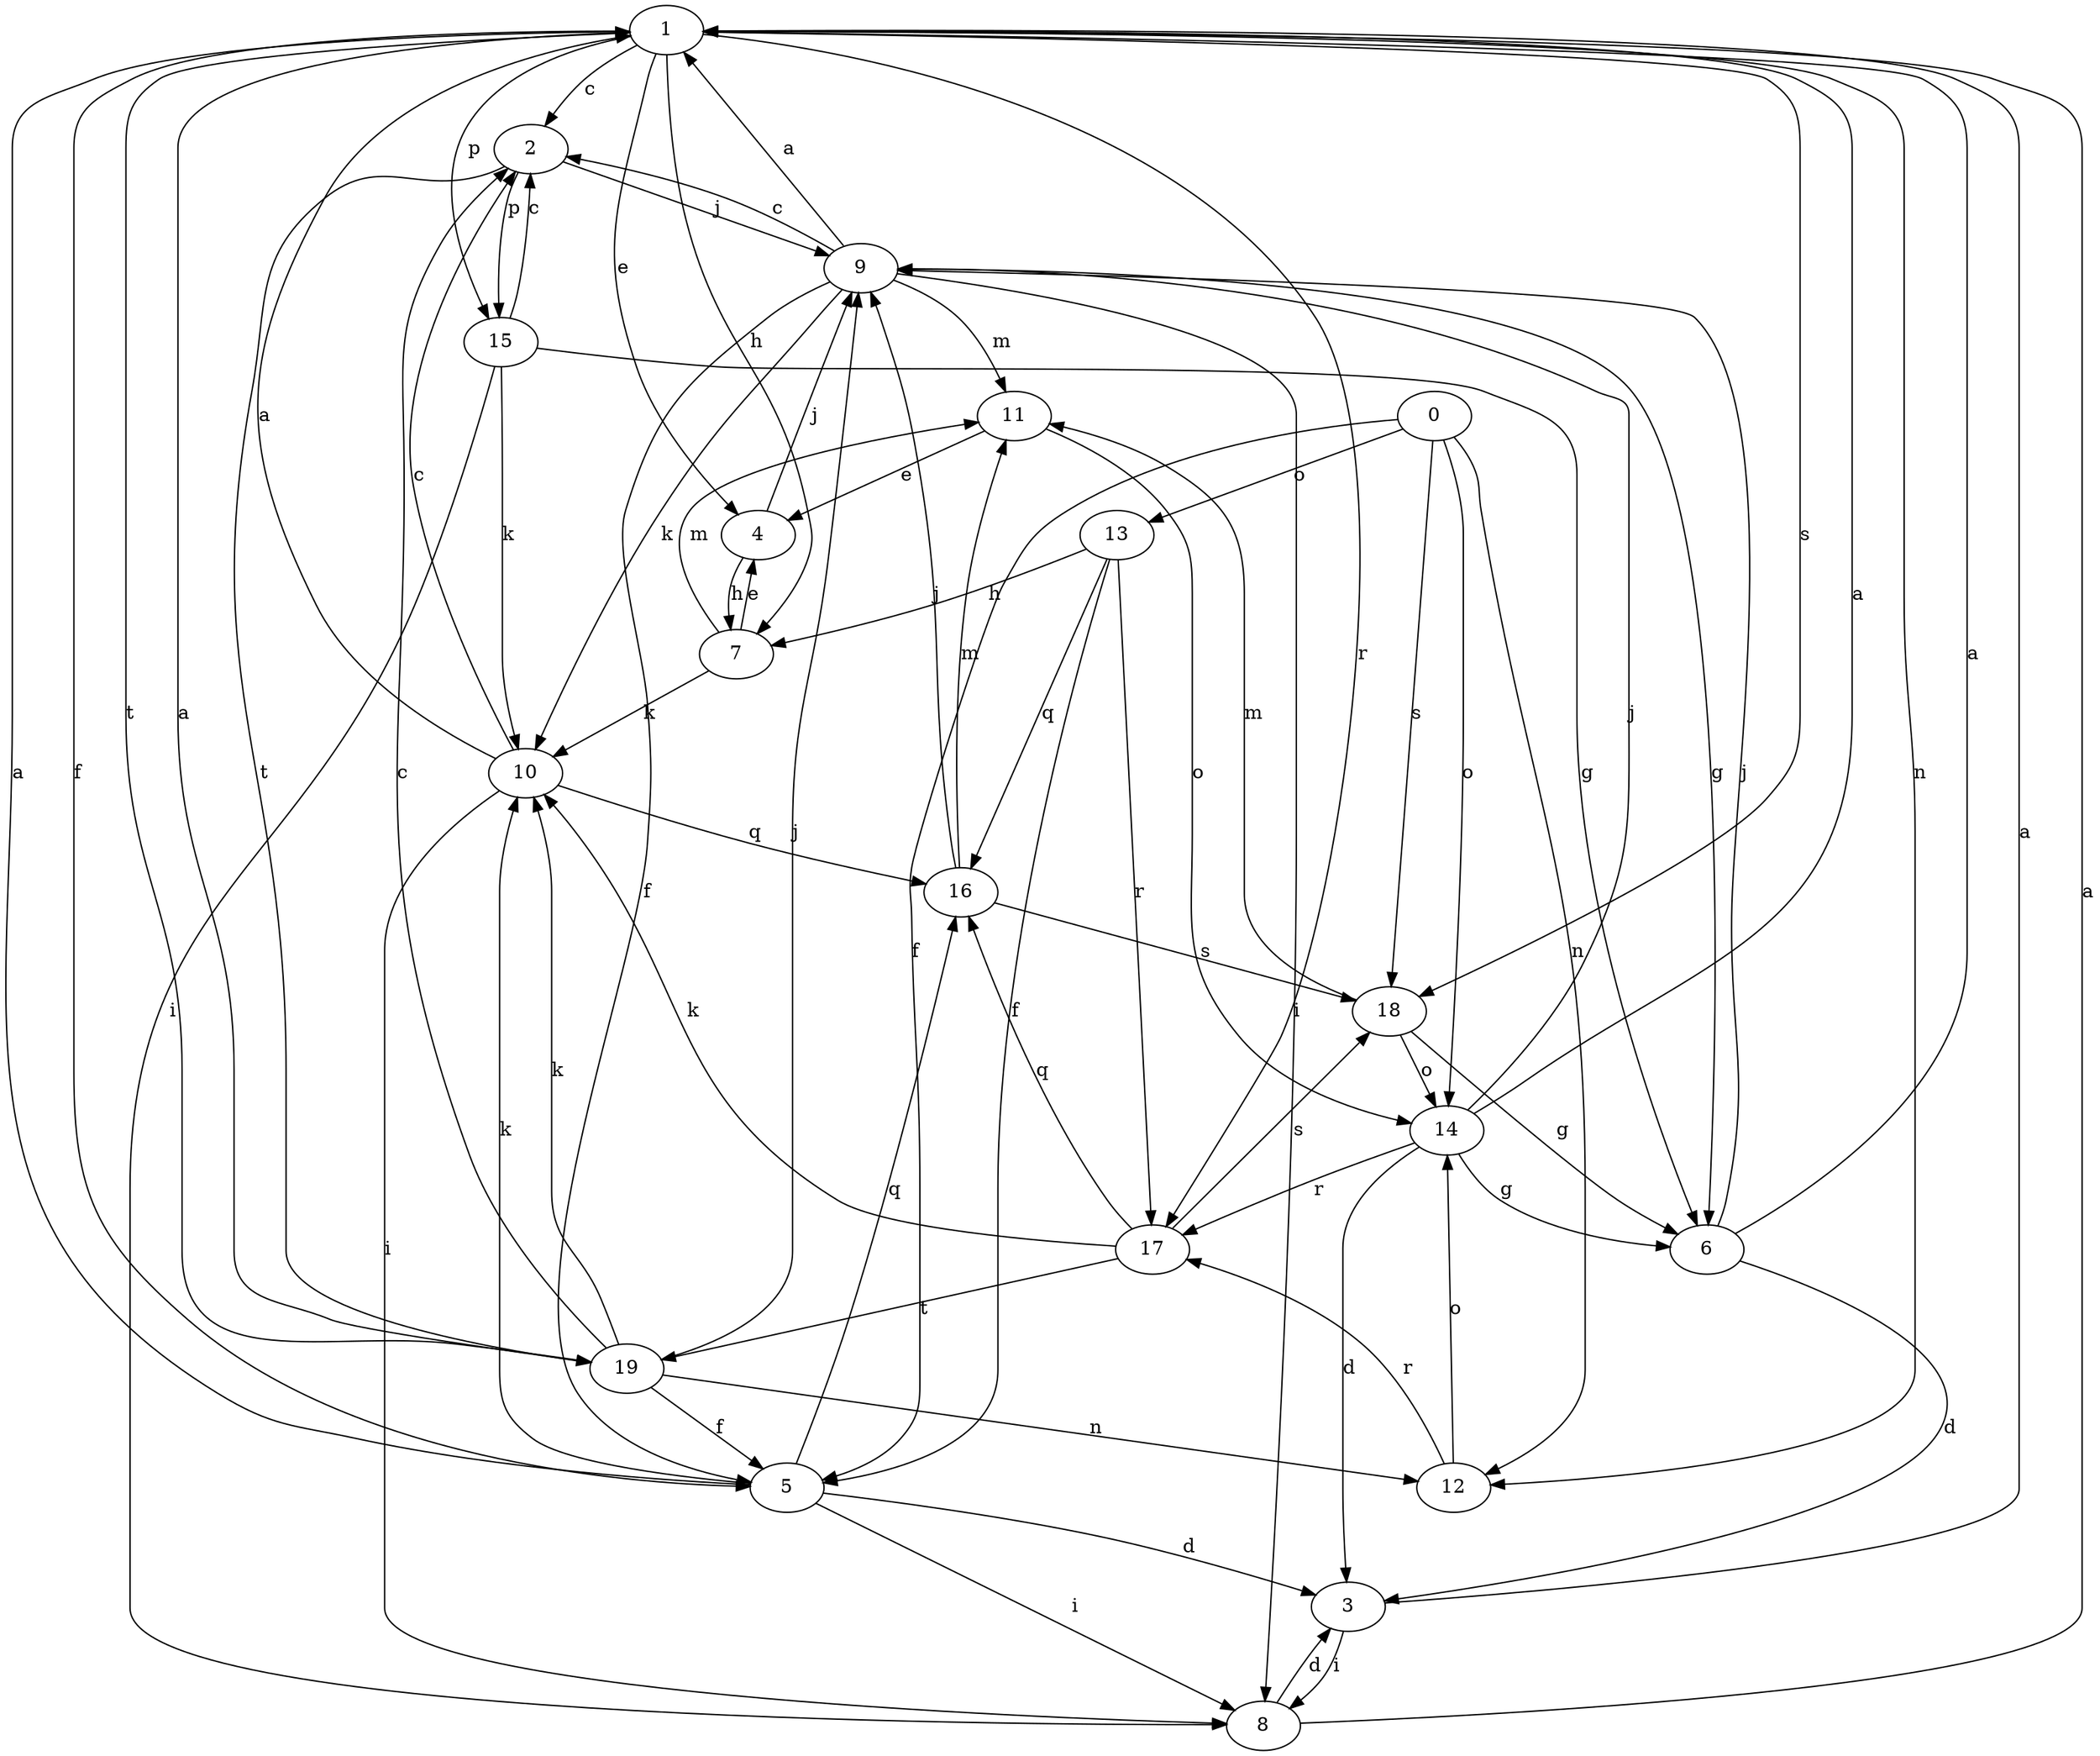 strict digraph  {
1;
2;
3;
4;
5;
6;
7;
8;
9;
10;
0;
11;
12;
13;
14;
15;
16;
17;
18;
19;
1 -> 2  [label=c];
1 -> 4  [label=e];
1 -> 5  [label=f];
1 -> 7  [label=h];
1 -> 12  [label=n];
1 -> 15  [label=p];
1 -> 17  [label=r];
1 -> 18  [label=s];
1 -> 19  [label=t];
2 -> 9  [label=j];
2 -> 15  [label=p];
2 -> 19  [label=t];
3 -> 1  [label=a];
3 -> 8  [label=i];
4 -> 7  [label=h];
4 -> 9  [label=j];
5 -> 1  [label=a];
5 -> 3  [label=d];
5 -> 8  [label=i];
5 -> 10  [label=k];
5 -> 16  [label=q];
6 -> 1  [label=a];
6 -> 3  [label=d];
6 -> 9  [label=j];
7 -> 4  [label=e];
7 -> 10  [label=k];
7 -> 11  [label=m];
8 -> 1  [label=a];
8 -> 3  [label=d];
9 -> 1  [label=a];
9 -> 2  [label=c];
9 -> 5  [label=f];
9 -> 6  [label=g];
9 -> 8  [label=i];
9 -> 10  [label=k];
9 -> 11  [label=m];
10 -> 1  [label=a];
10 -> 2  [label=c];
10 -> 8  [label=i];
10 -> 16  [label=q];
0 -> 5  [label=f];
0 -> 12  [label=n];
0 -> 13  [label=o];
0 -> 14  [label=o];
0 -> 18  [label=s];
11 -> 4  [label=e];
11 -> 14  [label=o];
12 -> 14  [label=o];
12 -> 17  [label=r];
13 -> 5  [label=f];
13 -> 7  [label=h];
13 -> 16  [label=q];
13 -> 17  [label=r];
14 -> 1  [label=a];
14 -> 3  [label=d];
14 -> 6  [label=g];
14 -> 9  [label=j];
14 -> 17  [label=r];
15 -> 2  [label=c];
15 -> 6  [label=g];
15 -> 8  [label=i];
15 -> 10  [label=k];
16 -> 9  [label=j];
16 -> 11  [label=m];
16 -> 18  [label=s];
17 -> 10  [label=k];
17 -> 16  [label=q];
17 -> 18  [label=s];
17 -> 19  [label=t];
18 -> 6  [label=g];
18 -> 11  [label=m];
18 -> 14  [label=o];
19 -> 1  [label=a];
19 -> 2  [label=c];
19 -> 5  [label=f];
19 -> 9  [label=j];
19 -> 10  [label=k];
19 -> 12  [label=n];
}
